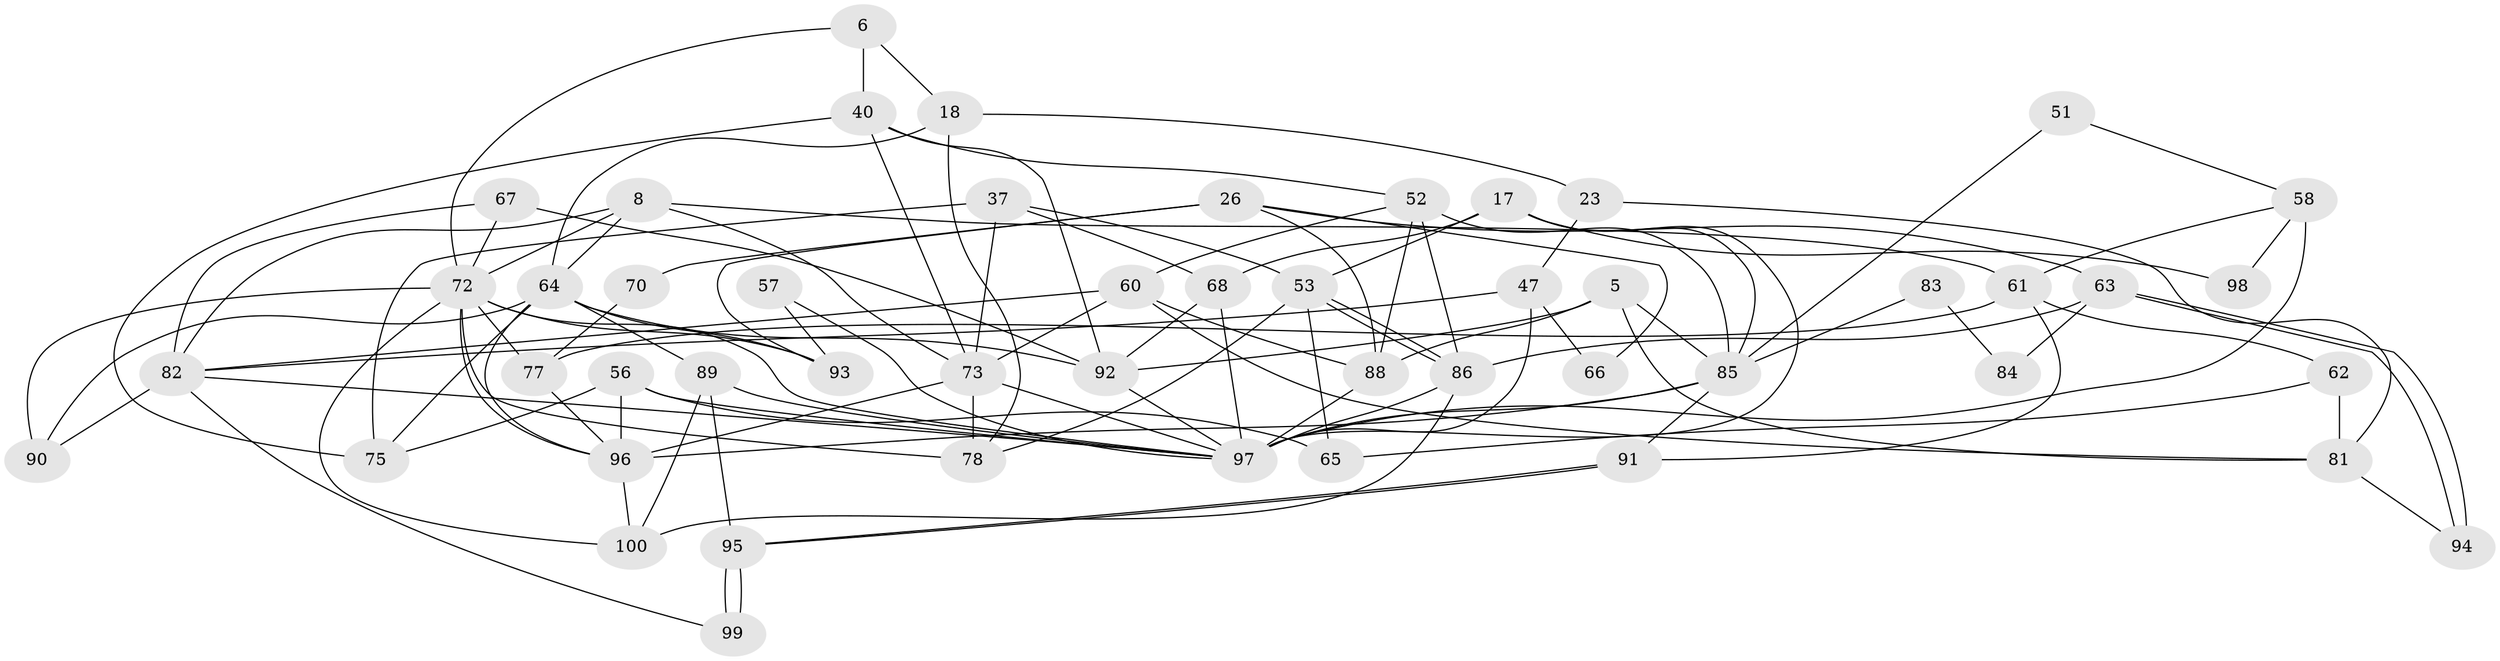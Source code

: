 // original degree distribution, {4: 0.22, 2: 0.15, 5: 0.21, 3: 0.26, 6: 0.13, 7: 0.03}
// Generated by graph-tools (version 1.1) at 2025/50/03/09/25 04:50:47]
// undirected, 50 vertices, 114 edges
graph export_dot {
graph [start="1"]
  node [color=gray90,style=filled];
  5;
  6;
  8 [super="+4"];
  17 [super="+15"];
  18;
  23;
  26 [super="+24"];
  37;
  40 [super="+3+28"];
  47 [super="+41"];
  51;
  52 [super="+39"];
  53 [super="+10"];
  56;
  57;
  58;
  60 [super="+35"];
  61;
  62;
  63;
  64 [super="+16+34"];
  65;
  66;
  67;
  68;
  70;
  72 [super="+71+45"];
  73 [super="+12"];
  75 [super="+50"];
  77;
  78 [super="+38"];
  81;
  82 [super="+21"];
  83;
  84;
  85 [super="+54+42"];
  86 [super="+76"];
  88 [super="+87"];
  89 [super="+69"];
  90;
  91;
  92 [super="+32+59"];
  93;
  94;
  95;
  96 [super="+74+80"];
  97 [super="+27+49+79+48"];
  98;
  99;
  100 [super="+19"];
  5 -- 81;
  5 -- 88;
  5 -- 92;
  5 -- 85 [weight=2];
  6 -- 18;
  6 -- 40;
  6 -- 72;
  8 -- 73;
  8 -- 82;
  8 -- 61;
  8 -- 72;
  8 -- 64;
  17 -- 68 [weight=2];
  17 -- 98;
  17 -- 53;
  17 -- 85;
  17 -- 97;
  18 -- 23;
  18 -- 64 [weight=2];
  18 -- 78;
  23 -- 81;
  23 -- 47;
  26 -- 63;
  26 -- 66;
  26 -- 70;
  26 -- 93 [weight=2];
  26 -- 88;
  37 -- 75;
  37 -- 53;
  37 -- 68;
  37 -- 73;
  40 -- 92 [weight=2];
  40 -- 75;
  40 -- 73;
  40 -- 52;
  47 -- 82 [weight=2];
  47 -- 66;
  47 -- 97 [weight=2];
  51 -- 58;
  51 -- 85;
  52 -- 60;
  52 -- 86;
  52 -- 85;
  52 -- 88 [weight=2];
  53 -- 86 [weight=2];
  53 -- 86;
  53 -- 78 [weight=2];
  53 -- 65;
  56 -- 96 [weight=3];
  56 -- 65;
  56 -- 75 [weight=2];
  56 -- 97;
  57 -- 93;
  57 -- 97;
  58 -- 61;
  58 -- 98;
  58 -- 97 [weight=4];
  60 -- 81;
  60 -- 88;
  60 -- 73;
  60 -- 82;
  61 -- 77;
  61 -- 62;
  61 -- 91;
  62 -- 81;
  62 -- 65;
  63 -- 94;
  63 -- 94;
  63 -- 84;
  63 -- 86;
  64 -- 75 [weight=2];
  64 -- 90;
  64 -- 89;
  64 -- 96 [weight=2];
  64 -- 92 [weight=2];
  64 -- 93;
  67 -- 82;
  67 -- 72;
  67 -- 92;
  68 -- 92;
  68 -- 97;
  70 -- 77;
  72 -- 93 [weight=2];
  72 -- 77 [weight=2];
  72 -- 100;
  72 -- 96;
  72 -- 78 [weight=3];
  72 -- 90 [weight=2];
  72 -- 97 [weight=5];
  73 -- 96 [weight=2];
  73 -- 78;
  73 -- 97;
  77 -- 96;
  81 -- 94;
  82 -- 99;
  82 -- 90;
  82 -- 97;
  83 -- 85 [weight=3];
  83 -- 84;
  85 -- 91;
  85 -- 97 [weight=3];
  85 -- 96;
  86 -- 100;
  86 -- 97;
  88 -- 97 [weight=2];
  89 -- 95 [weight=2];
  89 -- 100;
  89 -- 97;
  91 -- 95;
  91 -- 95;
  92 -- 97;
  95 -- 99;
  95 -- 99;
  96 -- 100;
}
